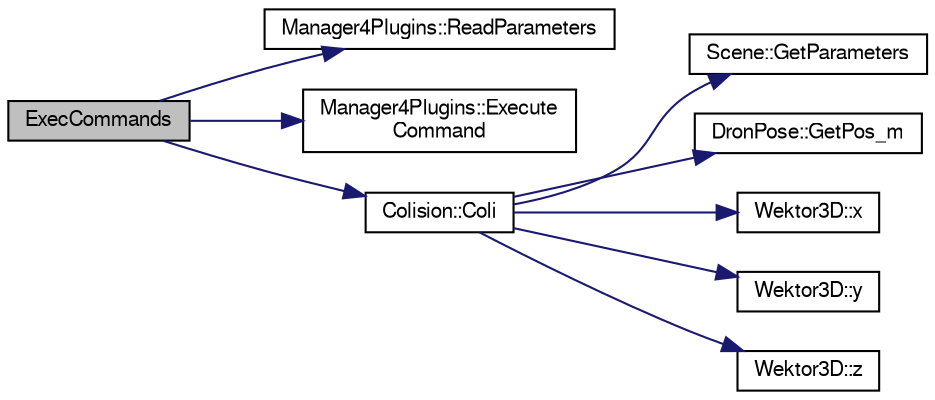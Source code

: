 digraph "ExecCommands"
{
  edge [fontname="FreeSans",fontsize="10",labelfontname="FreeSans",labelfontsize="10"];
  node [fontname="FreeSans",fontsize="10",shape=record];
  rankdir="LR";
  Node1 [label="ExecCommands",height=0.2,width=0.4,color="black", fillcolor="grey75", style="filled", fontcolor="black"];
  Node1 -> Node2 [color="midnightblue",fontsize="10",style="solid",fontname="FreeSans"];
  Node2 [label="Manager4Plugins::ReadParameters",height=0.2,width=0.4,color="black", fillcolor="white", style="filled",URL="$class_manager4_plugins.html#a836e7ab4c52a56d35cf3eb98cdee5917",tooltip="Zapisuje wczytane parametry z bufora wejściowego do odpowiedniej wtyczki. "];
  Node1 -> Node3 [color="midnightblue",fontsize="10",style="solid",fontname="FreeSans"];
  Node3 [label="Manager4Plugins::Execute\lCommand",height=0.2,width=0.4,color="black", fillcolor="white", style="filled",URL="$class_manager4_plugins.html#a3ea6748b725a5b6a2af5efb4d744c814",tooltip="Wykonuje zadanie dla danej wtyczki i wyświetla pozycję drona. "];
  Node1 -> Node4 [color="midnightblue",fontsize="10",style="solid",fontname="FreeSans"];
  Node4 [label="Colision::Coli",height=0.2,width=0.4,color="black", fillcolor="white", style="filled",URL="$class_colision.html#afb5c4c9d16a62767861eac6b11614126",tooltip="Sprawdza czy nastąpiła kolizja. "];
  Node4 -> Node5 [color="midnightblue",fontsize="10",style="solid",fontname="FreeSans"];
  Node5 [label="Scene::GetParameters",height=0.2,width=0.4,color="black", fillcolor="white", style="filled",URL="$class_scene.html#ad9703385ed55478f73ab5648aea5b0a2",tooltip="Zapisuje do argumentów parametry przeszkody. "];
  Node4 -> Node6 [color="midnightblue",fontsize="10",style="solid",fontname="FreeSans"];
  Node6 [label="DronPose::GetPos_m",height=0.2,width=0.4,color="black", fillcolor="white", style="filled",URL="$class_dron_pose.html#a28a67bce394f521e1dad82e1e732d2b4",tooltip="Udostępnia wartości współrzędnych pozy robota. "];
  Node4 -> Node7 [color="midnightblue",fontsize="10",style="solid",fontname="FreeSans"];
  Node7 [label="Wektor3D::x",height=0.2,width=0.4,color="black", fillcolor="white", style="filled",URL="$class_wektor3_d.html#ad0c31a932da0869dd3ef99ed6e8025c1",tooltip="Udostępia do odczytu współrzędną x-ową. "];
  Node4 -> Node8 [color="midnightblue",fontsize="10",style="solid",fontname="FreeSans"];
  Node8 [label="Wektor3D::y",height=0.2,width=0.4,color="black", fillcolor="white", style="filled",URL="$class_wektor3_d.html#a470e6aadf3fca3101398c9326f20bfa6",tooltip="Udostępia do odczytu współrzędną y-ową. "];
  Node4 -> Node9 [color="midnightblue",fontsize="10",style="solid",fontname="FreeSans"];
  Node9 [label="Wektor3D::z",height=0.2,width=0.4,color="black", fillcolor="white", style="filled",URL="$class_wektor3_d.html#a79389ab1455820e0ad030350668d91d7",tooltip="Udostępia do odczytu współrzędną z-ową. "];
}
